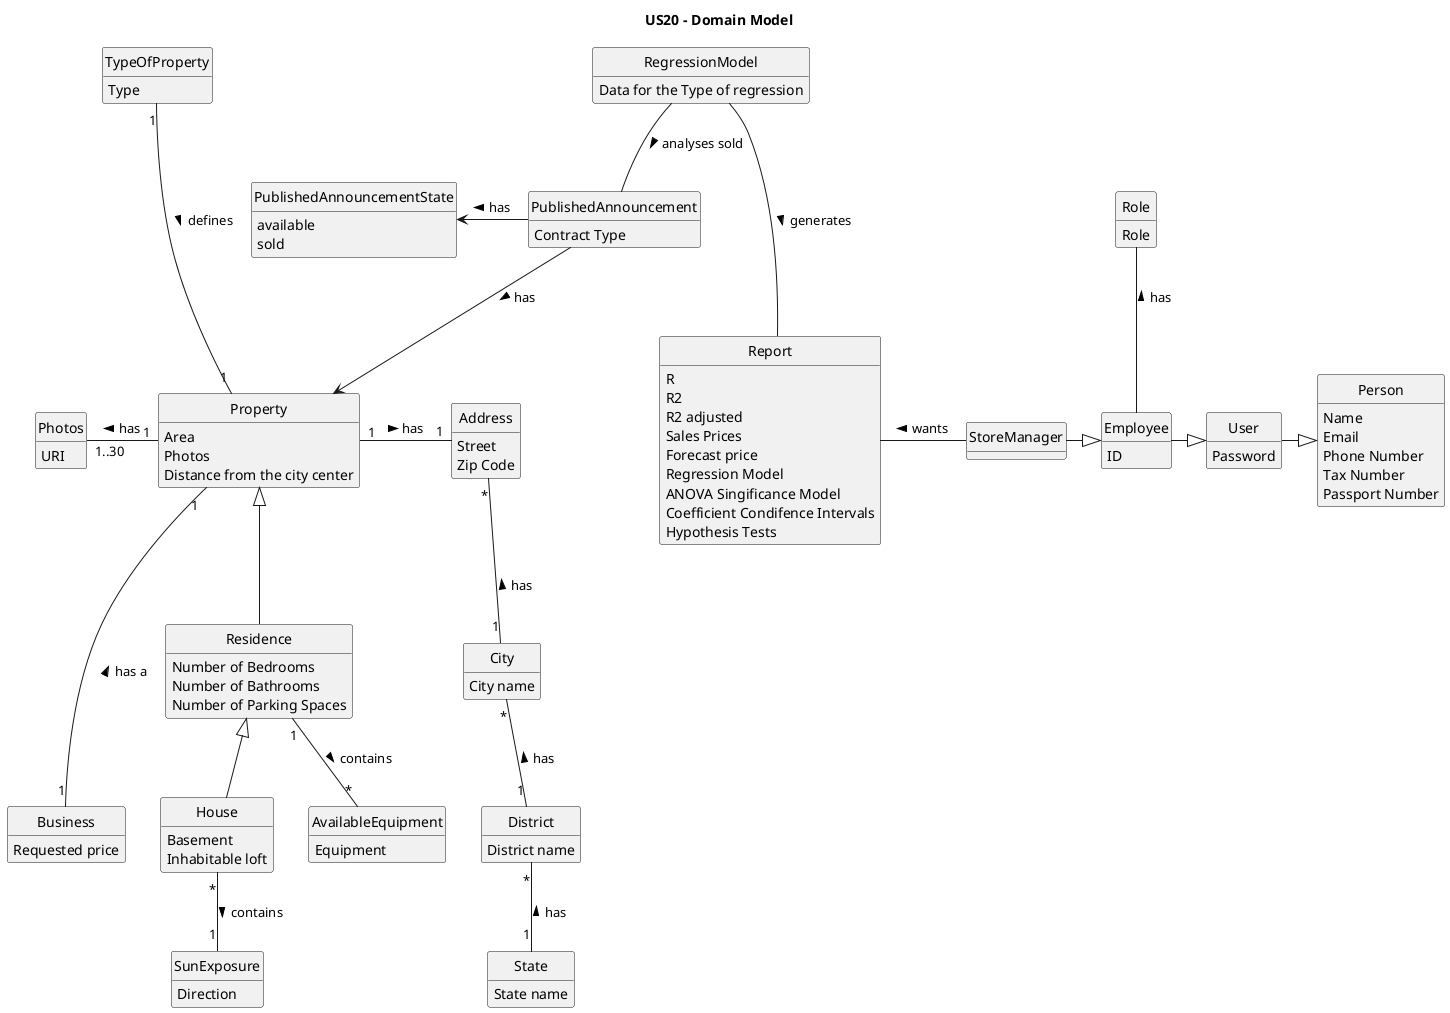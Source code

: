 @startuml

title US20 - Domain Model


skinparam groupInheritance 2
skinparam monochrome true
skinparam packageStyle rectangle
skinparam shadowing false
skinparam classAttributeIconSize 0
hide circle
hide methods

class Employee {
    ID
}

class Role {
    Role
}

class StoreManager{

}

class Residence {
    Number of Bedrooms
    Number of Bathrooms
    Number of Parking Spaces
}

enum PublishedAnnouncementState {
  available
  sold
}

class Property {
    Area
    Photos
    Distance from the city center
}

class TypeOfProperty{
    Type
}

class Photos {
    URI
}

class House {
    Basement
    Inhabitable loft
}

class SunExposure {
    Direction
}

class AvailableEquipment {
    Equipment
}

class User {
    Password
}

class Person {
    Name
    Email
    Phone Number
    Tax Number
    Passport Number
}

class Address {
    Street
    Zip Code
}

class City {
    City name
}

class District {
    District name
}

class State {
    State name
}

class Business {
    Requested price
}

class PublishedAnnouncement {
Contract Type
}

class Report{
    R
    R2
    R2 adjusted
    Sales Prices
    Forecast price
    Regression Model
    ANOVA Singificance Model
    Coefficient Condifence Intervals
    Hypothesis Tests
}

class RegressionModel{
    Data for the Type of regression
}

StoreManager -|> Employee
Employee -up- Role : has >
User -|> Person
Employee -|> User

District "1" -up- "*" City : has >
State "1" -up- "*" District : has >
City "1" -up- "*" Address : has >

Property "1" --- "1" Business: has a <
Residence <|-down- House
Property <|-down- Residence
Property "1" -left-- "1..30" Photos: has >
SunExposure "1" -up- "*" House: contains <
Address "1" -left- "1" Property: has <
AvailableEquipment "*" -up- "1" Residence: contains <
PublishedAnnouncement --> Property : has >
TypeOfProperty "1" -down-- "1" Property: defines >

RegressionModel -down- PublishedAnnouncement : analyses sold >
RegressionModel --- Report : generates >
StoreManager --left- Report : wants >

PublishedAnnouncement --left> PublishedAnnouncementState : has >
@enduml